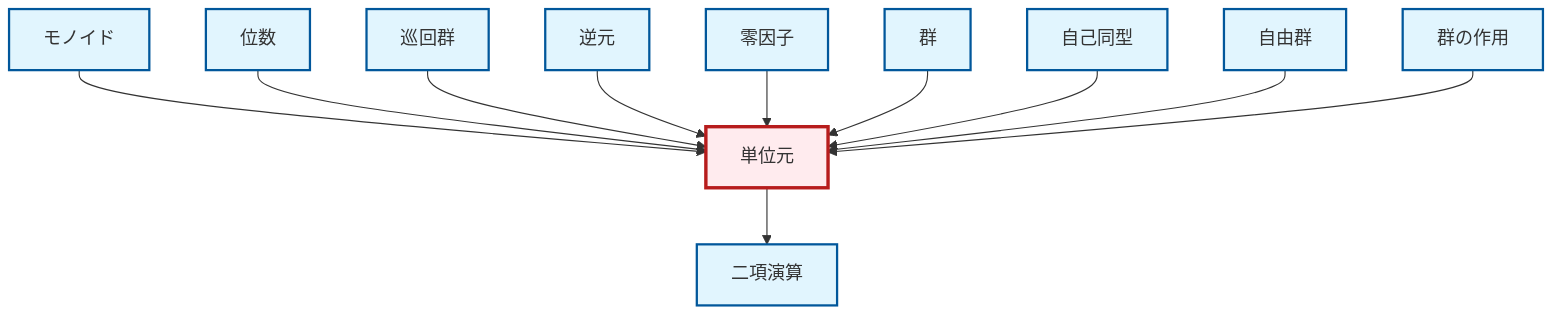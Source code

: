 graph TD
    classDef definition fill:#e1f5fe,stroke:#01579b,stroke-width:2px
    classDef theorem fill:#f3e5f5,stroke:#4a148c,stroke-width:2px
    classDef axiom fill:#fff3e0,stroke:#e65100,stroke-width:2px
    classDef example fill:#e8f5e9,stroke:#1b5e20,stroke-width:2px
    classDef current fill:#ffebee,stroke:#b71c1c,stroke-width:3px
    def-group["群"]:::definition
    def-inverse-element["逆元"]:::definition
    def-identity-element["単位元"]:::definition
    def-automorphism["自己同型"]:::definition
    def-group-action["群の作用"]:::definition
    def-free-group["自由群"]:::definition
    def-monoid["モノイド"]:::definition
    def-cyclic-group["巡回群"]:::definition
    def-binary-operation["二項演算"]:::definition
    def-zero-divisor["零因子"]:::definition
    def-order["位数"]:::definition
    def-monoid --> def-identity-element
    def-order --> def-identity-element
    def-cyclic-group --> def-identity-element
    def-identity-element --> def-binary-operation
    def-inverse-element --> def-identity-element
    def-zero-divisor --> def-identity-element
    def-group --> def-identity-element
    def-automorphism --> def-identity-element
    def-free-group --> def-identity-element
    def-group-action --> def-identity-element
    class def-identity-element current
